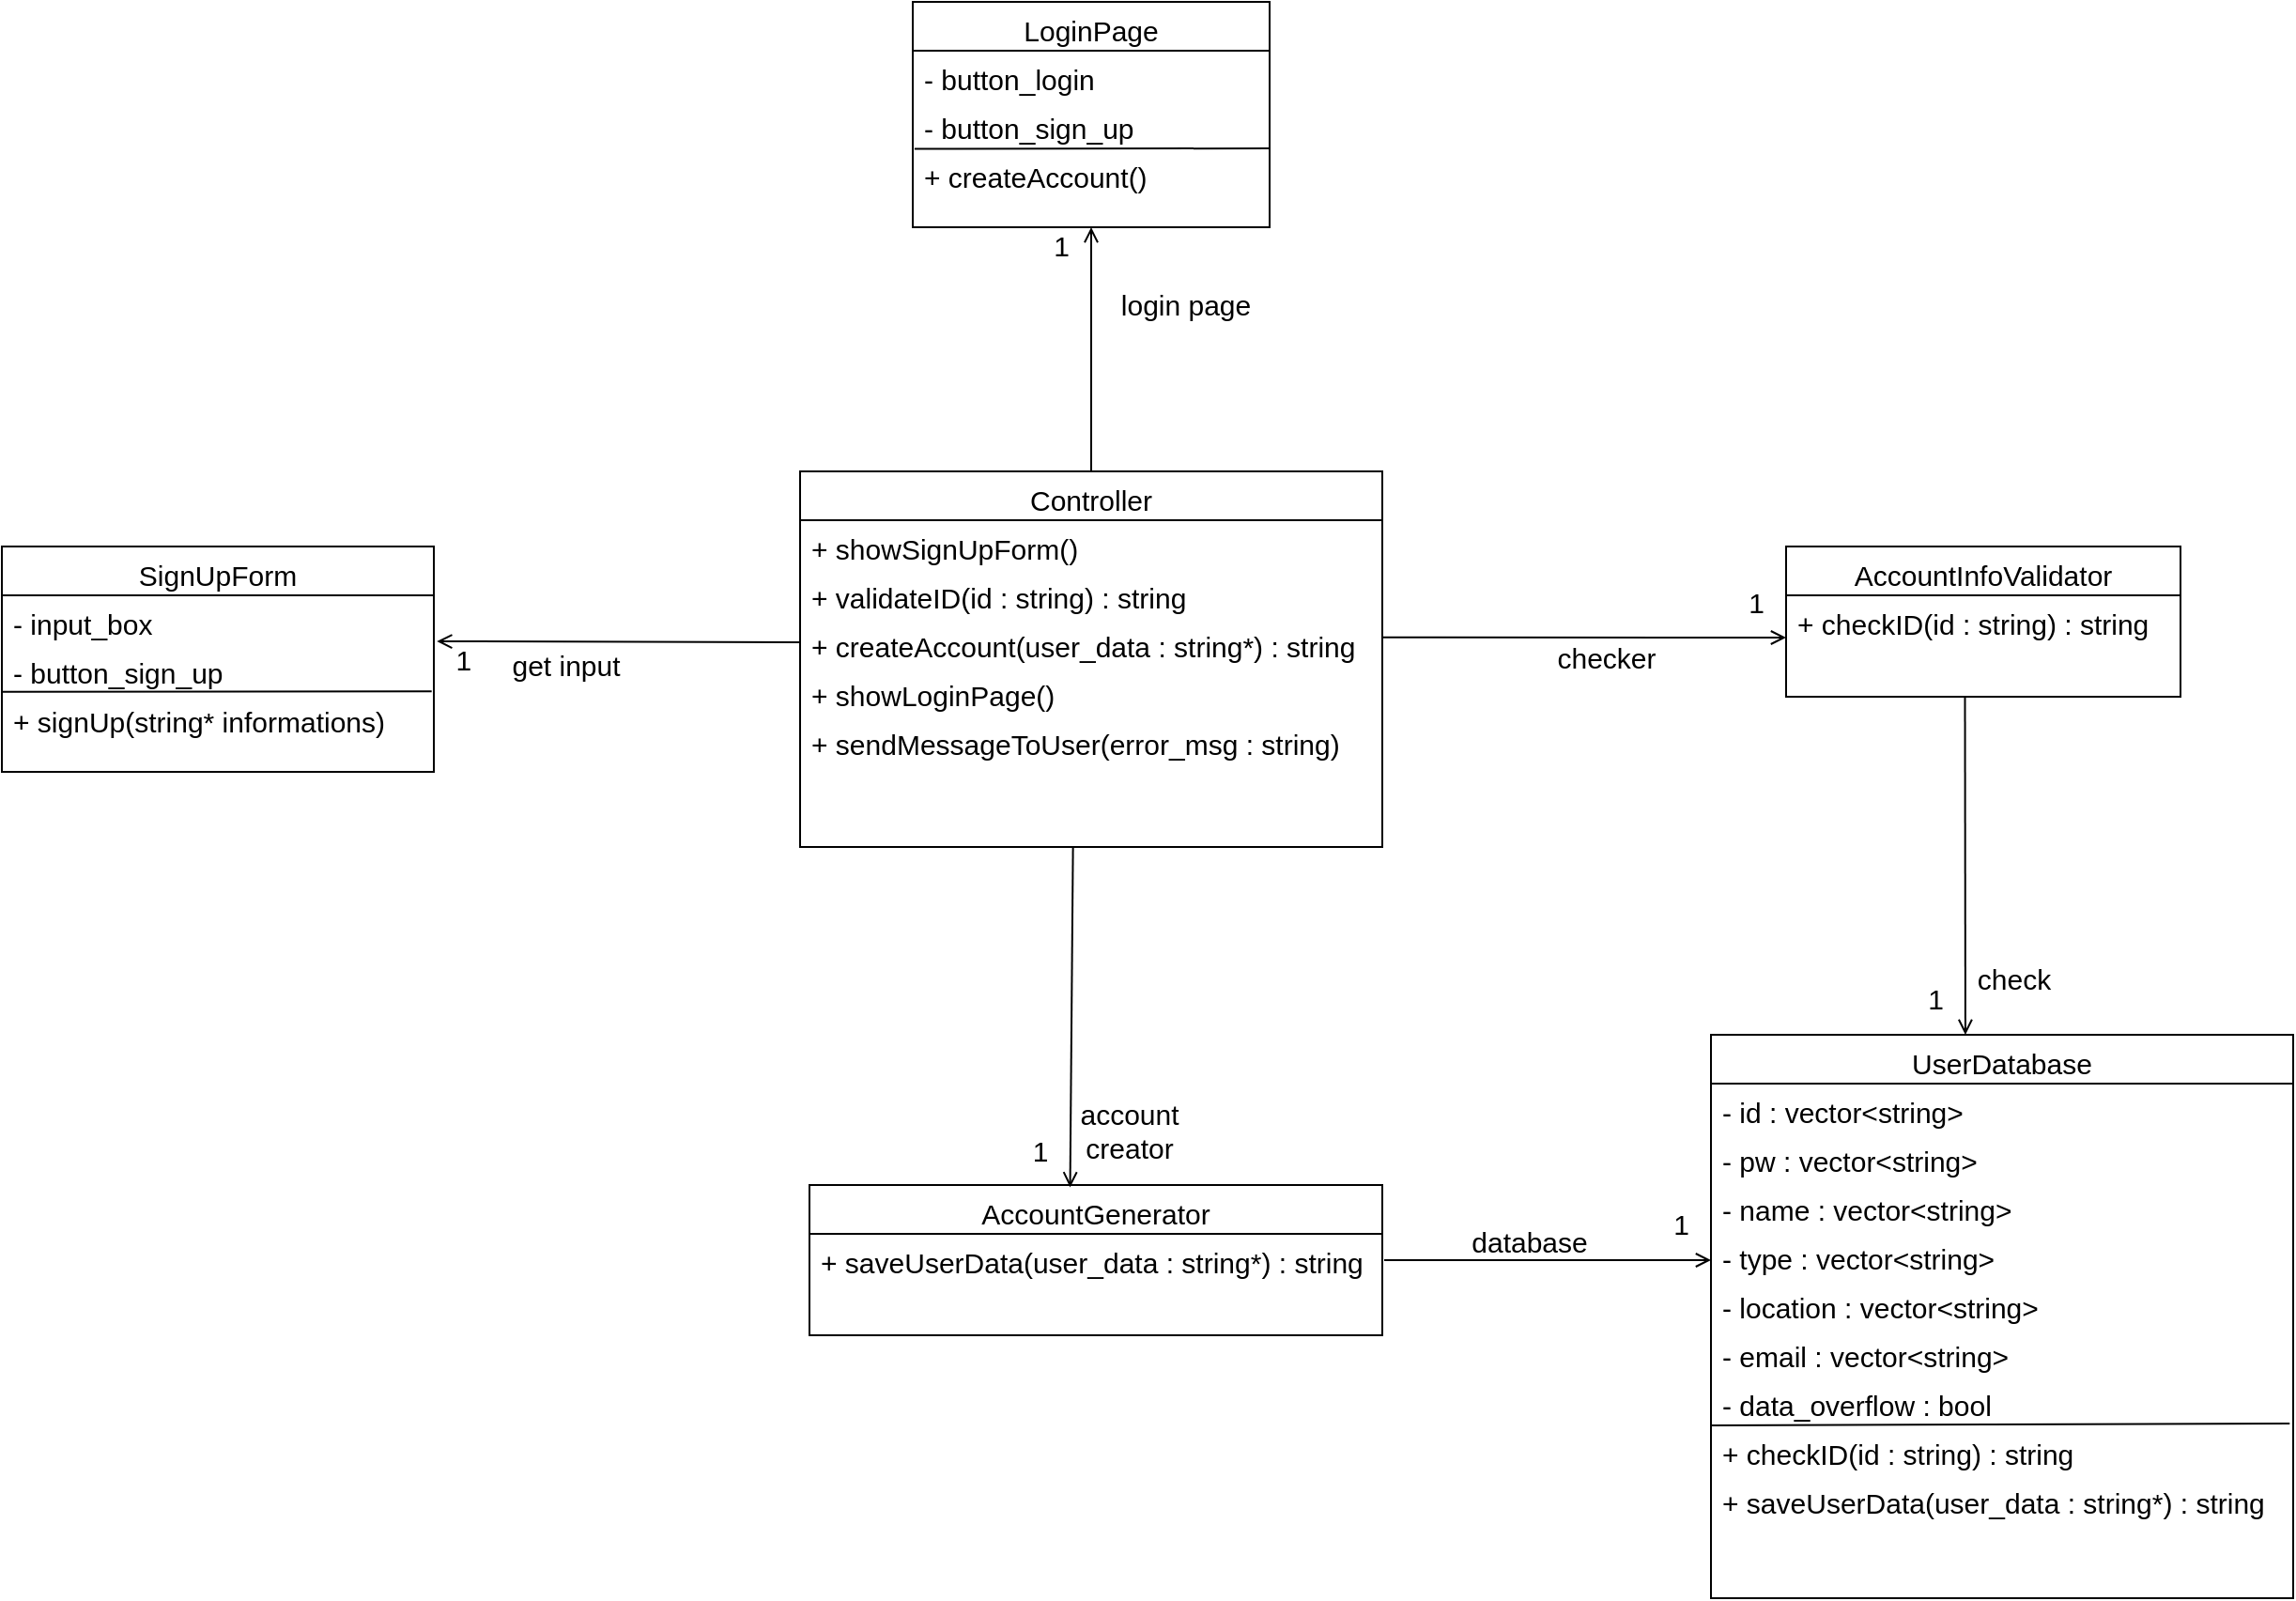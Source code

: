 <mxfile version="14.6.12" type="device"><diagram id="C5RBs43oDa-KdzZeNtuy" name="Page-1"><mxGraphModel dx="2199" dy="760" grid="1" gridSize="10" guides="1" tooltips="1" connect="1" arrows="1" fold="1" page="1" pageScale="1" pageWidth="827" pageHeight="1169" math="0" shadow="0"><root><mxCell id="WIyWlLk6GJQsqaUBKTNV-0"/><mxCell id="WIyWlLk6GJQsqaUBKTNV-1" parent="WIyWlLk6GJQsqaUBKTNV-0"/><mxCell id="zkfFHV4jXpPFQw0GAbJ--0" value="Controller" style="swimlane;fontStyle=0;align=center;verticalAlign=top;childLayout=stackLayout;horizontal=1;startSize=26;horizontalStack=0;resizeParent=1;resizeLast=0;collapsible=1;marginBottom=0;rounded=0;shadow=0;strokeWidth=1;fontSize=15;" parent="WIyWlLk6GJQsqaUBKTNV-1" vertex="1"><mxGeometry x="295" y="270" width="310" height="200" as="geometry"><mxRectangle x="230" y="140" width="160" height="26" as="alternateBounds"/></mxGeometry></mxCell><mxCell id="zkfFHV4jXpPFQw0GAbJ--1" value="+ showSignUpForm()" style="text;align=left;verticalAlign=top;spacingLeft=4;spacingRight=4;overflow=hidden;rotatable=0;points=[[0,0.5],[1,0.5]];portConstraint=eastwest;fontSize=15;" parent="zkfFHV4jXpPFQw0GAbJ--0" vertex="1"><mxGeometry y="26" width="310" height="26" as="geometry"/></mxCell><mxCell id="zkfFHV4jXpPFQw0GAbJ--2" value="+ validateID(id : string) : string" style="text;align=left;verticalAlign=top;spacingLeft=4;spacingRight=4;overflow=hidden;rotatable=0;points=[[0,0.5],[1,0.5]];portConstraint=eastwest;rounded=0;shadow=0;html=0;fontSize=15;" parent="zkfFHV4jXpPFQw0GAbJ--0" vertex="1"><mxGeometry y="52" width="310" height="26" as="geometry"/></mxCell><mxCell id="zkfFHV4jXpPFQw0GAbJ--3" value="+ createAccount(user_data : string*) : string" style="text;align=left;verticalAlign=top;spacingLeft=4;spacingRight=4;overflow=hidden;rotatable=0;points=[[0,0.5],[1,0.5]];portConstraint=eastwest;rounded=0;shadow=0;html=0;fontSize=15;" parent="zkfFHV4jXpPFQw0GAbJ--0" vertex="1"><mxGeometry y="78" width="310" height="26" as="geometry"/></mxCell><mxCell id="zkfFHV4jXpPFQw0GAbJ--5" value="+ showLoginPage()" style="text;align=left;verticalAlign=top;spacingLeft=4;spacingRight=4;overflow=hidden;rotatable=0;points=[[0,0.5],[1,0.5]];portConstraint=eastwest;fontSize=15;" parent="zkfFHV4jXpPFQw0GAbJ--0" vertex="1"><mxGeometry y="104" width="310" height="26" as="geometry"/></mxCell><mxCell id="LEsSMs5aq0EGB2cqnb_N-0" value="+ sendMessageToUser(error_msg : string)" style="text;align=left;verticalAlign=top;spacingLeft=4;spacingRight=4;overflow=hidden;rotatable=0;points=[[0,0.5],[1,0.5]];portConstraint=eastwest;fontSize=15;" vertex="1" parent="zkfFHV4jXpPFQw0GAbJ--0"><mxGeometry y="130" width="310" height="26" as="geometry"/></mxCell><mxCell id="zkfFHV4jXpPFQw0GAbJ--26" value="" style="endArrow=open;shadow=0;strokeWidth=1;rounded=0;endFill=1;edgeStyle=elbowEdgeStyle;elbow=vertical;fontSize=15;" parent="WIyWlLk6GJQsqaUBKTNV-1" source="zkfFHV4jXpPFQw0GAbJ--0" edge="1"><mxGeometry x="0.5" y="41" relative="1" as="geometry"><mxPoint x="380" y="192" as="sourcePoint"/><mxPoint x="450" y="140" as="targetPoint"/><mxPoint x="-40" y="32" as="offset"/></mxGeometry></mxCell><mxCell id="zkfFHV4jXpPFQw0GAbJ--28" value="1" style="resizable=0;align=right;verticalAlign=bottom;labelBackgroundColor=none;fontSize=15;" parent="zkfFHV4jXpPFQw0GAbJ--26" connectable="0" vertex="1"><mxGeometry x="1" relative="1" as="geometry"><mxPoint x="-10" y="20" as="offset"/></mxGeometry></mxCell><mxCell id="zkfFHV4jXpPFQw0GAbJ--29" value="login page" style="text;html=1;resizable=0;points=[];;align=center;verticalAlign=middle;labelBackgroundColor=none;rounded=0;shadow=0;strokeWidth=1;fontSize=15;" parent="zkfFHV4jXpPFQw0GAbJ--26" vertex="1" connectable="0"><mxGeometry x="0.5" y="49" relative="1" as="geometry"><mxPoint x="99" y="8" as="offset"/></mxGeometry></mxCell><mxCell id="LEsSMs5aq0EGB2cqnb_N-1" value="LoginPage" style="swimlane;fontStyle=0;align=center;verticalAlign=top;childLayout=stackLayout;horizontal=1;startSize=26;horizontalStack=0;resizeParent=1;resizeLast=0;collapsible=1;marginBottom=0;rounded=0;shadow=0;strokeWidth=1;fontSize=15;" vertex="1" parent="WIyWlLk6GJQsqaUBKTNV-1"><mxGeometry x="355" y="20" width="190" height="120" as="geometry"><mxRectangle x="230" y="140" width="160" height="26" as="alternateBounds"/></mxGeometry></mxCell><mxCell id="LEsSMs5aq0EGB2cqnb_N-2" value="- button_login" style="text;align=left;verticalAlign=top;spacingLeft=4;spacingRight=4;overflow=hidden;rotatable=0;points=[[0,0.5],[1,0.5]];portConstraint=eastwest;fontSize=15;" vertex="1" parent="LEsSMs5aq0EGB2cqnb_N-1"><mxGeometry y="26" width="190" height="26" as="geometry"/></mxCell><mxCell id="LEsSMs5aq0EGB2cqnb_N-7" value="- button_sign_up" style="text;align=left;verticalAlign=top;spacingLeft=4;spacingRight=4;overflow=hidden;rotatable=0;points=[[0,0.5],[1,0.5]];portConstraint=eastwest;fontSize=15;" vertex="1" parent="LEsSMs5aq0EGB2cqnb_N-1"><mxGeometry y="52" width="190" height="26" as="geometry"/></mxCell><mxCell id="LEsSMs5aq0EGB2cqnb_N-28" value="" style="endArrow=none;html=1;entryX=0.995;entryY=-0.033;entryDx=0;entryDy=0;entryPerimeter=0;fontSize=15;" edge="1" parent="LEsSMs5aq0EGB2cqnb_N-1"><mxGeometry width="50" height="50" relative="1" as="geometry"><mxPoint x="0.95" y="78.29" as="sourcePoint"/><mxPoint x="190" y="78.002" as="targetPoint"/></mxGeometry></mxCell><mxCell id="LEsSMs5aq0EGB2cqnb_N-8" value="+ createAccount()" style="text;align=left;verticalAlign=top;spacingLeft=4;spacingRight=4;overflow=hidden;rotatable=0;points=[[0,0.5],[1,0.5]];portConstraint=eastwest;fontSize=15;" vertex="1" parent="LEsSMs5aq0EGB2cqnb_N-1"><mxGeometry y="78" width="190" height="26" as="geometry"/></mxCell><mxCell id="LEsSMs5aq0EGB2cqnb_N-9" value="SignUpForm" style="swimlane;fontStyle=0;align=center;verticalAlign=top;childLayout=stackLayout;horizontal=1;startSize=26;horizontalStack=0;resizeParent=1;resizeLast=0;collapsible=1;marginBottom=0;rounded=0;shadow=0;strokeWidth=1;fontSize=15;" vertex="1" parent="WIyWlLk6GJQsqaUBKTNV-1"><mxGeometry x="-130" y="310" width="230" height="120" as="geometry"><mxRectangle x="230" y="140" width="160" height="26" as="alternateBounds"/></mxGeometry></mxCell><mxCell id="LEsSMs5aq0EGB2cqnb_N-10" value="- input_box" style="text;align=left;verticalAlign=top;spacingLeft=4;spacingRight=4;overflow=hidden;rotatable=0;points=[[0,0.5],[1,0.5]];portConstraint=eastwest;fontSize=15;" vertex="1" parent="LEsSMs5aq0EGB2cqnb_N-9"><mxGeometry y="26" width="230" height="26" as="geometry"/></mxCell><mxCell id="LEsSMs5aq0EGB2cqnb_N-11" value="- button_sign_up" style="text;align=left;verticalAlign=top;spacingLeft=4;spacingRight=4;overflow=hidden;rotatable=0;points=[[0,0.5],[1,0.5]];portConstraint=eastwest;fontSize=15;" vertex="1" parent="LEsSMs5aq0EGB2cqnb_N-9"><mxGeometry y="52" width="230" height="26" as="geometry"/></mxCell><mxCell id="LEsSMs5aq0EGB2cqnb_N-27" value="" style="endArrow=none;html=1;entryX=0.995;entryY=-0.033;entryDx=0;entryDy=0;entryPerimeter=0;fontSize=15;" edge="1" parent="LEsSMs5aq0EGB2cqnb_N-9" target="LEsSMs5aq0EGB2cqnb_N-12"><mxGeometry width="50" height="50" relative="1" as="geometry"><mxPoint y="77.43" as="sourcePoint"/><mxPoint x="240" y="77.43" as="targetPoint"/></mxGeometry></mxCell><mxCell id="LEsSMs5aq0EGB2cqnb_N-12" value="+ signUp(string* informations)" style="text;align=left;verticalAlign=top;spacingLeft=4;spacingRight=4;overflow=hidden;rotatable=0;points=[[0,0.5],[1,0.5]];portConstraint=eastwest;fontSize=15;" vertex="1" parent="LEsSMs5aq0EGB2cqnb_N-9"><mxGeometry y="78" width="230" height="26" as="geometry"/></mxCell><mxCell id="LEsSMs5aq0EGB2cqnb_N-13" value="" style="endArrow=open;shadow=0;strokeWidth=1;rounded=0;endFill=1;edgeStyle=elbowEdgeStyle;elbow=vertical;exitX=0;exitY=0.5;exitDx=0;exitDy=0;entryX=1.007;entryY=-0.066;entryDx=0;entryDy=0;entryPerimeter=0;fontSize=15;" edge="1" parent="WIyWlLk6GJQsqaUBKTNV-1" source="zkfFHV4jXpPFQw0GAbJ--3" target="LEsSMs5aq0EGB2cqnb_N-11"><mxGeometry x="0.5" y="41" relative="1" as="geometry"><mxPoint x="300" y="360" as="sourcePoint"/><mxPoint x="130" y="360" as="targetPoint"/><mxPoint x="-40" y="32" as="offset"/></mxGeometry></mxCell><mxCell id="LEsSMs5aq0EGB2cqnb_N-14" value="1" style="resizable=0;align=right;verticalAlign=bottom;labelBackgroundColor=none;fontSize=15;" connectable="0" vertex="1" parent="LEsSMs5aq0EGB2cqnb_N-13"><mxGeometry x="1" relative="1" as="geometry"><mxPoint x="20" y="20" as="offset"/></mxGeometry></mxCell><mxCell id="LEsSMs5aq0EGB2cqnb_N-15" value="get input" style="text;html=1;resizable=0;points=[];;align=center;verticalAlign=middle;labelBackgroundColor=none;rounded=0;shadow=0;strokeWidth=1;fontSize=15;" vertex="1" connectable="0" parent="LEsSMs5aq0EGB2cqnb_N-13"><mxGeometry x="0.5" y="49" relative="1" as="geometry"><mxPoint x="20" y="-37" as="offset"/></mxGeometry></mxCell><mxCell id="LEsSMs5aq0EGB2cqnb_N-16" value="AccountInfoValidator" style="swimlane;fontStyle=0;align=center;verticalAlign=top;childLayout=stackLayout;horizontal=1;startSize=26;horizontalStack=0;resizeParent=1;resizeLast=0;collapsible=1;marginBottom=0;rounded=0;shadow=0;strokeWidth=1;fontSize=15;" vertex="1" parent="WIyWlLk6GJQsqaUBKTNV-1"><mxGeometry x="820" y="310" width="210" height="80" as="geometry"><mxRectangle x="230" y="140" width="160" height="26" as="alternateBounds"/></mxGeometry></mxCell><mxCell id="LEsSMs5aq0EGB2cqnb_N-17" value="+ checkID(id : string) : string" style="text;align=left;verticalAlign=top;spacingLeft=4;spacingRight=4;overflow=hidden;rotatable=0;points=[[0,0.5],[1,0.5]];portConstraint=eastwest;fontSize=15;" vertex="1" parent="LEsSMs5aq0EGB2cqnb_N-16"><mxGeometry y="26" width="210" height="26" as="geometry"/></mxCell><mxCell id="LEsSMs5aq0EGB2cqnb_N-20" value="" style="endArrow=open;shadow=0;strokeWidth=1;rounded=0;endFill=1;edgeStyle=elbowEdgeStyle;elbow=vertical;entryX=0;entryY=0.885;entryDx=0;entryDy=0;entryPerimeter=0;fontSize=15;exitX=1.001;exitY=0.397;exitDx=0;exitDy=0;exitPerimeter=0;" edge="1" parent="WIyWlLk6GJQsqaUBKTNV-1" source="zkfFHV4jXpPFQw0GAbJ--3" target="LEsSMs5aq0EGB2cqnb_N-17"><mxGeometry x="0.5" y="41" relative="1" as="geometry"><mxPoint x="610" y="359" as="sourcePoint"/><mxPoint x="811.33" y="360" as="targetPoint"/><mxPoint x="-40" y="32" as="offset"/></mxGeometry></mxCell><mxCell id="LEsSMs5aq0EGB2cqnb_N-21" value="1" style="resizable=0;align=right;verticalAlign=bottom;labelBackgroundColor=none;fontSize=15;" connectable="0" vertex="1" parent="LEsSMs5aq0EGB2cqnb_N-20"><mxGeometry x="1" relative="1" as="geometry"><mxPoint x="-10" y="-9" as="offset"/></mxGeometry></mxCell><mxCell id="LEsSMs5aq0EGB2cqnb_N-22" value="checker" style="text;html=1;resizable=0;points=[];;align=center;verticalAlign=middle;labelBackgroundColor=none;rounded=0;shadow=0;strokeWidth=1;fontSize=15;" vertex="1" connectable="0" parent="LEsSMs5aq0EGB2cqnb_N-20"><mxGeometry x="0.5" y="49" relative="1" as="geometry"><mxPoint x="-43" y="59" as="offset"/></mxGeometry></mxCell><mxCell id="LEsSMs5aq0EGB2cqnb_N-23" value="UserDatabase" style="swimlane;fontStyle=0;align=center;verticalAlign=top;childLayout=stackLayout;horizontal=1;startSize=26;horizontalStack=0;resizeParent=1;resizeLast=0;collapsible=1;marginBottom=0;rounded=0;shadow=0;strokeWidth=1;fontSize=15;" vertex="1" parent="WIyWlLk6GJQsqaUBKTNV-1"><mxGeometry x="780" y="570" width="310" height="300" as="geometry"><mxRectangle x="230" y="140" width="160" height="26" as="alternateBounds"/></mxGeometry></mxCell><mxCell id="LEsSMs5aq0EGB2cqnb_N-24" value="- id : vector&lt;string&gt;" style="text;align=left;verticalAlign=top;spacingLeft=4;spacingRight=4;overflow=hidden;rotatable=0;points=[[0,0.5],[1,0.5]];portConstraint=eastwest;fontSize=15;" vertex="1" parent="LEsSMs5aq0EGB2cqnb_N-23"><mxGeometry y="26" width="310" height="26" as="geometry"/></mxCell><mxCell id="LEsSMs5aq0EGB2cqnb_N-25" value="- pw : vector&lt;string&gt;" style="text;align=left;verticalAlign=top;spacingLeft=4;spacingRight=4;overflow=hidden;rotatable=0;points=[[0,0.5],[1,0.5]];portConstraint=eastwest;fontSize=15;" vertex="1" parent="LEsSMs5aq0EGB2cqnb_N-23"><mxGeometry y="52" width="310" height="26" as="geometry"/></mxCell><mxCell id="LEsSMs5aq0EGB2cqnb_N-26" value="- name : vector&lt;string&gt;" style="text;align=left;verticalAlign=top;spacingLeft=4;spacingRight=4;overflow=hidden;rotatable=0;points=[[0,0.5],[1,0.5]];portConstraint=eastwest;fontSize=15;" vertex="1" parent="LEsSMs5aq0EGB2cqnb_N-23"><mxGeometry y="78" width="310" height="26" as="geometry"/></mxCell><mxCell id="LEsSMs5aq0EGB2cqnb_N-29" value="- type : vector&lt;string&gt;" style="text;align=left;verticalAlign=top;spacingLeft=4;spacingRight=4;overflow=hidden;rotatable=0;points=[[0,0.5],[1,0.5]];portConstraint=eastwest;fontSize=15;" vertex="1" parent="LEsSMs5aq0EGB2cqnb_N-23"><mxGeometry y="104" width="310" height="26" as="geometry"/></mxCell><mxCell id="LEsSMs5aq0EGB2cqnb_N-30" value="- location : vector&lt;string&gt;" style="text;align=left;verticalAlign=top;spacingLeft=4;spacingRight=4;overflow=hidden;rotatable=0;points=[[0,0.5],[1,0.5]];portConstraint=eastwest;fontSize=15;" vertex="1" parent="LEsSMs5aq0EGB2cqnb_N-23"><mxGeometry y="130" width="310" height="26" as="geometry"/></mxCell><mxCell id="LEsSMs5aq0EGB2cqnb_N-31" value="- email : vector&lt;string&gt;" style="text;align=left;verticalAlign=top;spacingLeft=4;spacingRight=4;overflow=hidden;rotatable=0;points=[[0,0.5],[1,0.5]];portConstraint=eastwest;fontSize=15;" vertex="1" parent="LEsSMs5aq0EGB2cqnb_N-23"><mxGeometry y="156" width="310" height="26" as="geometry"/></mxCell><mxCell id="LEsSMs5aq0EGB2cqnb_N-32" value="- data_overflow : bool" style="text;align=left;verticalAlign=top;spacingLeft=4;spacingRight=4;overflow=hidden;rotatable=0;points=[[0,0.5],[1,0.5]];portConstraint=eastwest;fontSize=15;" vertex="1" parent="LEsSMs5aq0EGB2cqnb_N-23"><mxGeometry y="182" width="310" height="26" as="geometry"/></mxCell><mxCell id="LEsSMs5aq0EGB2cqnb_N-33" value="" style="endArrow=none;html=1;entryX=0.994;entryY=0.962;entryDx=0;entryDy=0;entryPerimeter=0;fontSize=15;" edge="1" parent="LEsSMs5aq0EGB2cqnb_N-23" target="LEsSMs5aq0EGB2cqnb_N-32"><mxGeometry width="50" height="50" relative="1" as="geometry"><mxPoint y="208" as="sourcePoint"/><mxPoint x="90" y="208" as="targetPoint"/></mxGeometry></mxCell><mxCell id="LEsSMs5aq0EGB2cqnb_N-34" value="+ checkID(id : string) : string" style="text;align=left;verticalAlign=top;spacingLeft=4;spacingRight=4;overflow=hidden;rotatable=0;points=[[0,0.5],[1,0.5]];portConstraint=eastwest;fontSize=15;" vertex="1" parent="LEsSMs5aq0EGB2cqnb_N-23"><mxGeometry y="208" width="310" height="26" as="geometry"/></mxCell><mxCell id="LEsSMs5aq0EGB2cqnb_N-35" value="+ saveUserData(user_data : string*) : string" style="text;align=left;verticalAlign=top;spacingLeft=4;spacingRight=4;overflow=hidden;rotatable=0;points=[[0,0.5],[1,0.5]];portConstraint=eastwest;fontSize=15;" vertex="1" parent="LEsSMs5aq0EGB2cqnb_N-23"><mxGeometry y="234" width="310" height="26" as="geometry"/></mxCell><mxCell id="LEsSMs5aq0EGB2cqnb_N-36" value="" style="endArrow=open;shadow=0;strokeWidth=1;rounded=0;endFill=1;elbow=vertical;entryX=0.437;entryY=0;entryDx=0;entryDy=0;entryPerimeter=0;fontSize=15;" edge="1" parent="WIyWlLk6GJQsqaUBKTNV-1" target="LEsSMs5aq0EGB2cqnb_N-23"><mxGeometry x="0.5" y="41" relative="1" as="geometry"><mxPoint x="915.25" y="390" as="sourcePoint"/><mxPoint x="915" y="570" as="targetPoint"/><mxPoint x="-40" y="32" as="offset"/></mxGeometry></mxCell><mxCell id="LEsSMs5aq0EGB2cqnb_N-37" value="1" style="resizable=0;align=right;verticalAlign=bottom;labelBackgroundColor=none;fontSize=15;" connectable="0" vertex="1" parent="LEsSMs5aq0EGB2cqnb_N-36"><mxGeometry x="1" relative="1" as="geometry"><mxPoint x="-10" y="-9" as="offset"/></mxGeometry></mxCell><mxCell id="LEsSMs5aq0EGB2cqnb_N-38" value="check" style="text;html=1;resizable=0;points=[];;align=center;verticalAlign=middle;labelBackgroundColor=none;rounded=0;shadow=0;strokeWidth=1;fontSize=15;" vertex="1" connectable="0" parent="LEsSMs5aq0EGB2cqnb_N-36"><mxGeometry x="0.5" y="49" relative="1" as="geometry"><mxPoint x="-24" y="15" as="offset"/></mxGeometry></mxCell><mxCell id="LEsSMs5aq0EGB2cqnb_N-39" value="AccountGenerator" style="swimlane;fontStyle=0;align=center;verticalAlign=top;childLayout=stackLayout;horizontal=1;startSize=26;horizontalStack=0;resizeParent=1;resizeLast=0;collapsible=1;marginBottom=0;rounded=0;shadow=0;strokeWidth=1;fontSize=15;" vertex="1" parent="WIyWlLk6GJQsqaUBKTNV-1"><mxGeometry x="300" y="650" width="305" height="80" as="geometry"><mxRectangle x="230" y="140" width="160" height="26" as="alternateBounds"/></mxGeometry></mxCell><mxCell id="LEsSMs5aq0EGB2cqnb_N-40" value="+ saveUserData(user_data : string*) : string" style="text;align=left;verticalAlign=top;spacingLeft=4;spacingRight=4;overflow=hidden;rotatable=0;points=[[0,0.5],[1,0.5]];portConstraint=eastwest;fontSize=15;" vertex="1" parent="LEsSMs5aq0EGB2cqnb_N-39"><mxGeometry y="26" width="305" height="26" as="geometry"/></mxCell><mxCell id="LEsSMs5aq0EGB2cqnb_N-42" value="" style="endArrow=open;shadow=0;strokeWidth=1;rounded=0;endFill=1;elbow=vertical;entryX=0.455;entryY=0.015;entryDx=0;entryDy=0;entryPerimeter=0;fontSize=15;" edge="1" parent="WIyWlLk6GJQsqaUBKTNV-1" target="LEsSMs5aq0EGB2cqnb_N-39"><mxGeometry x="0.5" y="41" relative="1" as="geometry"><mxPoint x="440.32" y="470" as="sourcePoint"/><mxPoint x="440.001" y="730" as="targetPoint"/><mxPoint x="-40" y="32" as="offset"/></mxGeometry></mxCell><mxCell id="LEsSMs5aq0EGB2cqnb_N-43" value="1" style="resizable=0;align=right;verticalAlign=bottom;labelBackgroundColor=none;fontSize=15;" connectable="0" vertex="1" parent="LEsSMs5aq0EGB2cqnb_N-42"><mxGeometry x="1" relative="1" as="geometry"><mxPoint x="-10" y="-9" as="offset"/></mxGeometry></mxCell><mxCell id="LEsSMs5aq0EGB2cqnb_N-44" value="account&lt;br style=&quot;font-size: 15px;&quot;&gt;creator" style="text;html=1;resizable=0;points=[];;align=center;verticalAlign=middle;labelBackgroundColor=none;rounded=0;shadow=0;strokeWidth=1;fontSize=15;" vertex="1" connectable="0" parent="LEsSMs5aq0EGB2cqnb_N-42"><mxGeometry x="0.5" y="49" relative="1" as="geometry"><mxPoint x="-18" y="14" as="offset"/></mxGeometry></mxCell><mxCell id="LEsSMs5aq0EGB2cqnb_N-45" value="" style="endArrow=open;shadow=0;strokeWidth=1;rounded=0;endFill=0;elbow=vertical;fontSize=15;" edge="1" parent="WIyWlLk6GJQsqaUBKTNV-1"><mxGeometry x="0.5" y="41" relative="1" as="geometry"><mxPoint x="606" y="690" as="sourcePoint"/><mxPoint x="780" y="690" as="targetPoint"/><mxPoint x="-40" y="32" as="offset"/></mxGeometry></mxCell><mxCell id="LEsSMs5aq0EGB2cqnb_N-46" value="1" style="resizable=0;align=right;verticalAlign=bottom;labelBackgroundColor=none;fontSize=15;" connectable="0" vertex="1" parent="LEsSMs5aq0EGB2cqnb_N-45"><mxGeometry x="1" relative="1" as="geometry"><mxPoint x="-10" y="-9" as="offset"/></mxGeometry></mxCell><mxCell id="LEsSMs5aq0EGB2cqnb_N-47" value="database" style="text;html=1;resizable=0;points=[];;align=center;verticalAlign=middle;labelBackgroundColor=none;rounded=0;shadow=0;strokeWidth=1;fontSize=15;" vertex="1" connectable="0" parent="LEsSMs5aq0EGB2cqnb_N-45"><mxGeometry x="0.5" y="49" relative="1" as="geometry"><mxPoint x="-54" y="39" as="offset"/></mxGeometry></mxCell></root></mxGraphModel></diagram></mxfile>